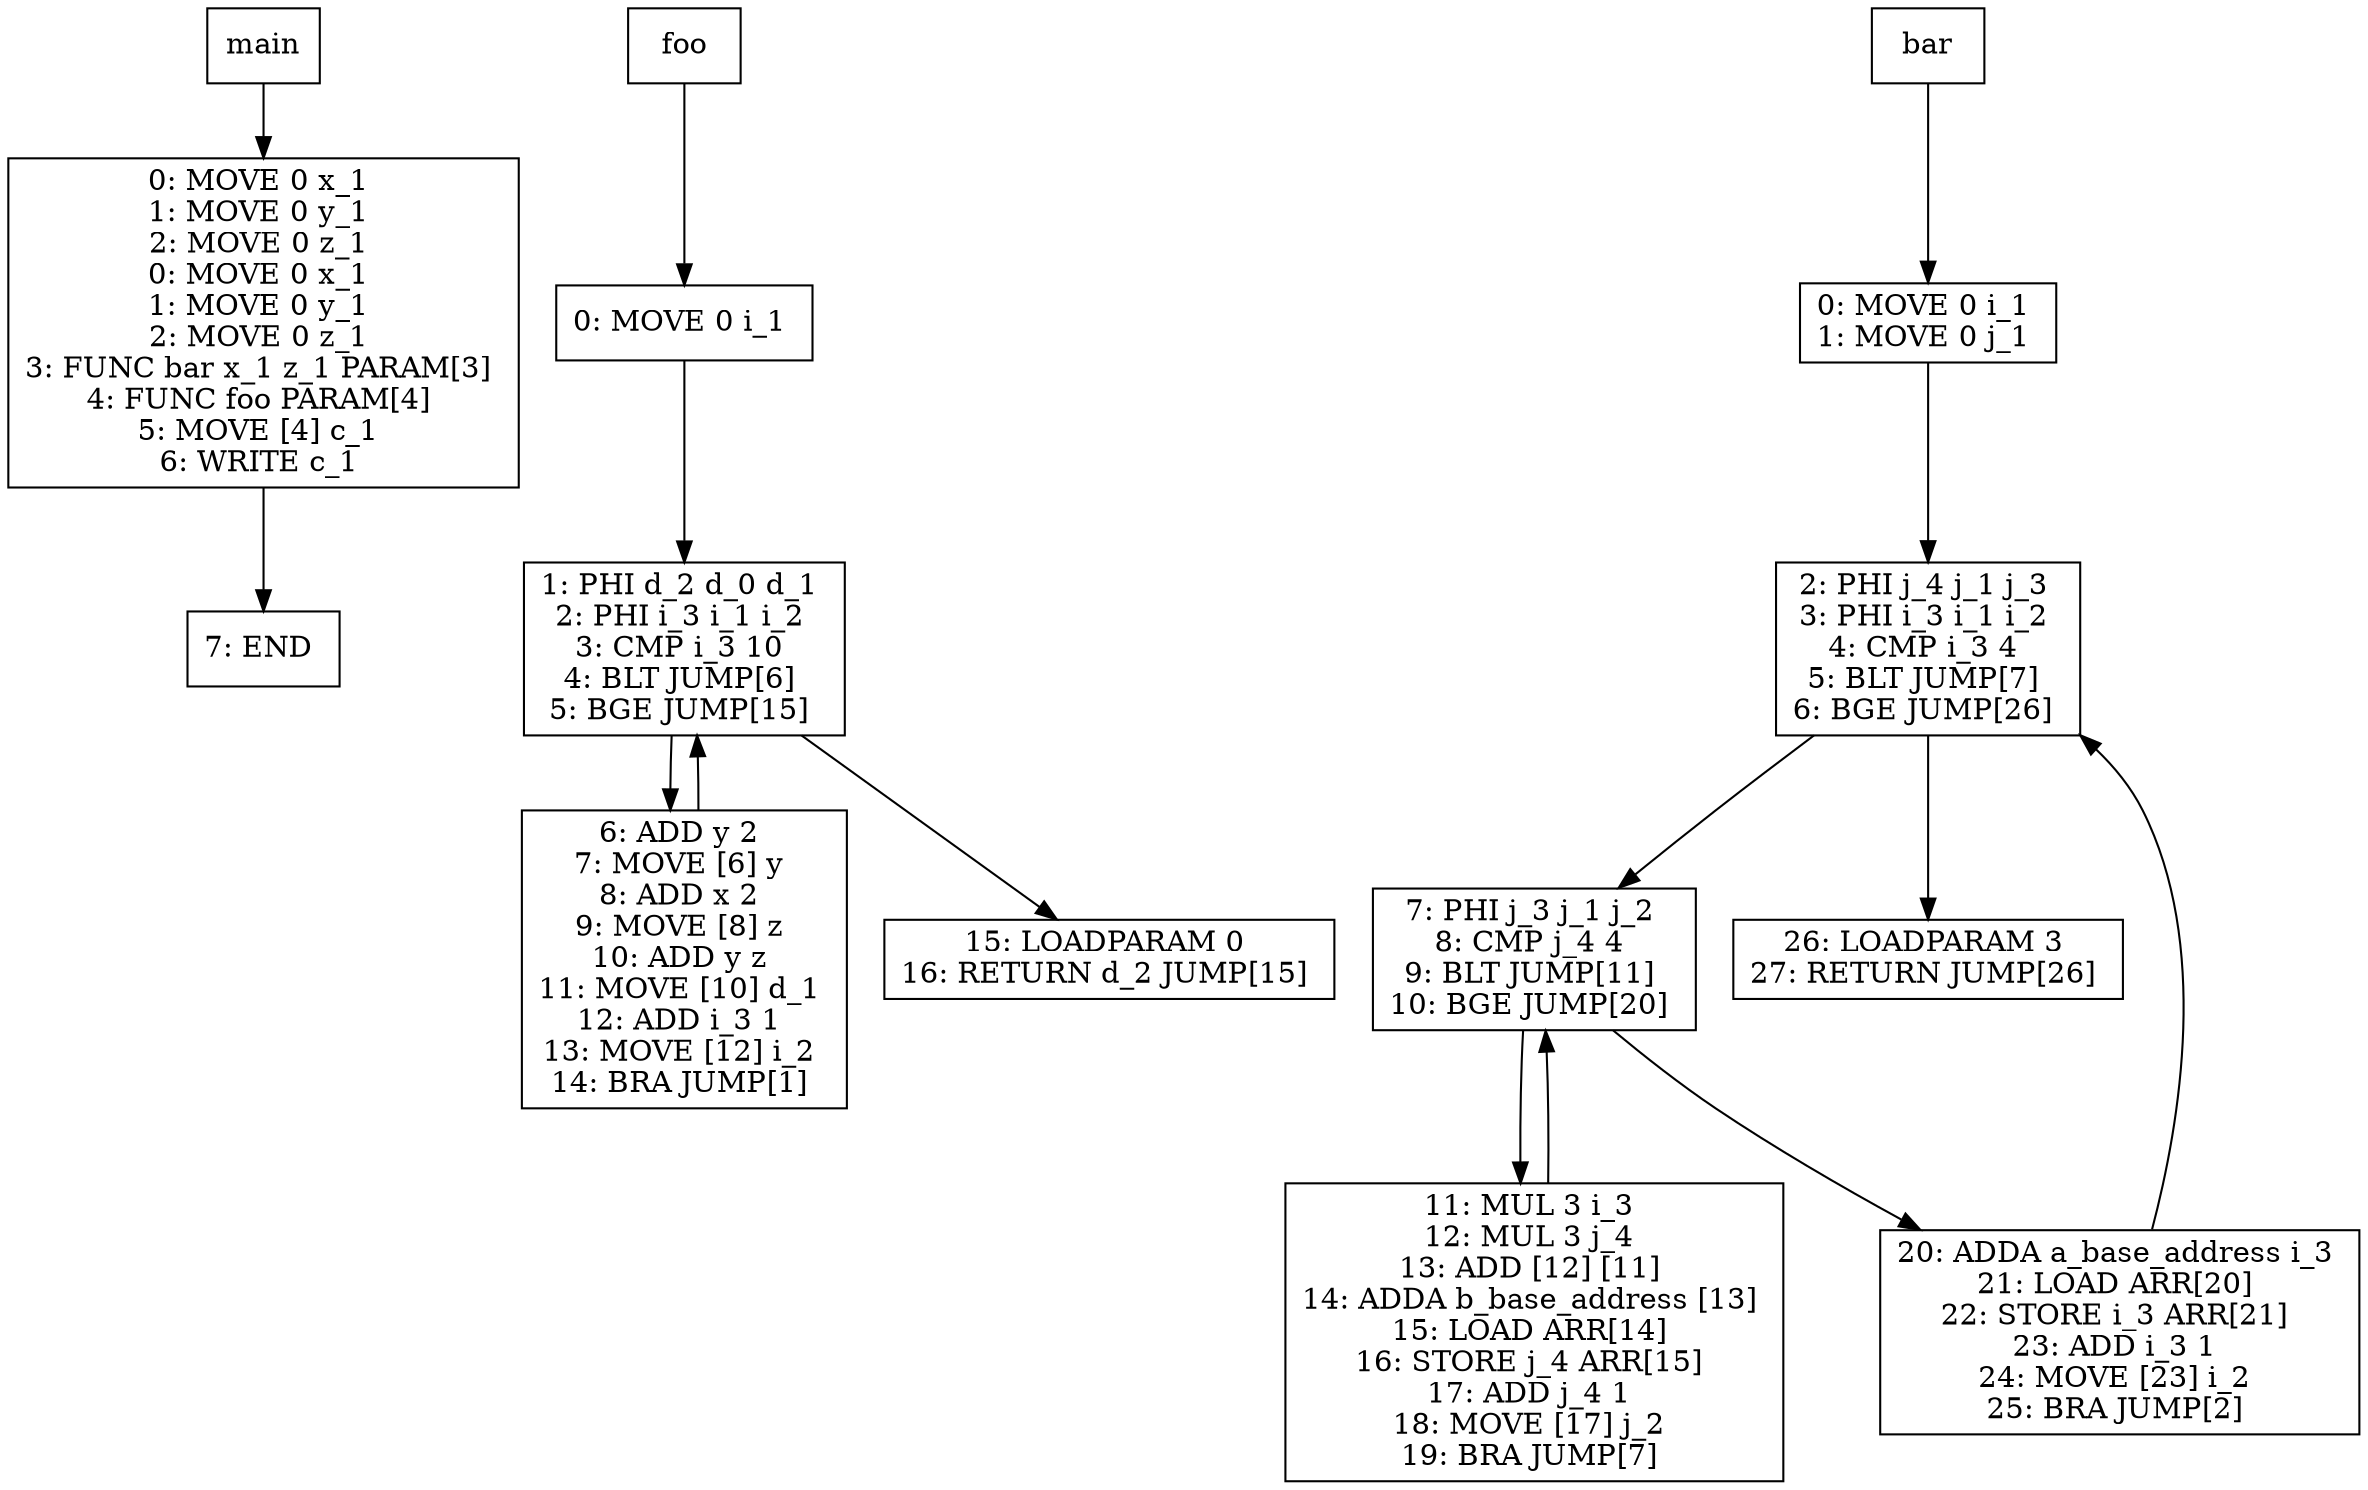 digraph test002 {
node [shape=box]
1[label="main"]
1 -> 28
28[label="0: MOVE 0 x_1 
1: MOVE 0 y_1 
2: MOVE 0 z_1 
0: MOVE 0 x_1 
1: MOVE 0 y_1 
2: MOVE 0 z_1 
3: FUNC bar x_1 z_1 PARAM[3] 
4: FUNC foo PARAM[4] 
5: MOVE [4] c_1 
6: WRITE c_1 
"]
28 -> 34
34[label="7: END 
"]
6[label="foo"]
6 -> 8
8[label="0: MOVE 0 i_1 
"]
8 -> 9
9[label="1: PHI d_2 d_0 d_1 
2: PHI i_3 i_1 i_2 
3: CMP i_3 10 
4: BLT JUMP[6] 
5: BGE JUMP[15] 
"]
9 -> 11
11[label="6: ADD y 2 
7: MOVE [6] y 
8: ADD x 2 
9: MOVE [8] z 
10: ADD y z 
11: MOVE [10] d_1 
12: ADD i_3 1 
13: MOVE [12] i_2 
14: BRA JUMP[1] 
"]
11 -> 9
9 -> 10
10[label="15: LOADPARAM 0 
16: RETURN d_2 JUMP[15] 
"]
16[label="bar"]
16 -> 18
18[label="0: MOVE 0 i_1 
1: MOVE 0 j_1 
"]
18 -> 20
20[label="2: PHI j_4 j_1 j_3 
3: PHI i_3 i_1 i_2 
4: CMP i_3 4 
5: BLT JUMP[7] 
6: BGE JUMP[26] 
"]
20 -> 22
22[label="7: PHI j_3 j_1 j_2 
8: CMP j_4 4 
9: BLT JUMP[11] 
10: BGE JUMP[20] 
"]
22 -> 24
24[label="11: MUL 3 i_3 
12: MUL 3 j_4 
13: ADD [12] [11] 
14: ADDA b_base_address [13] 
15: LOAD ARR[14] 
16: STORE j_4 ARR[15] 
17: ADD j_4 1 
18: MOVE [17] j_2 
19: BRA JUMP[7] 
"]
24 -> 22
22 -> 23
23[label="20: ADDA a_base_address i_3 
21: LOAD ARR[20] 
22: STORE i_3 ARR[21] 
23: ADD i_3 1 
24: MOVE [23] i_2 
25: BRA JUMP[2] 
"]
23 -> 20
20 -> 21
21[label="26: LOADPARAM 3 
27: RETURN JUMP[26] 
"]
}
